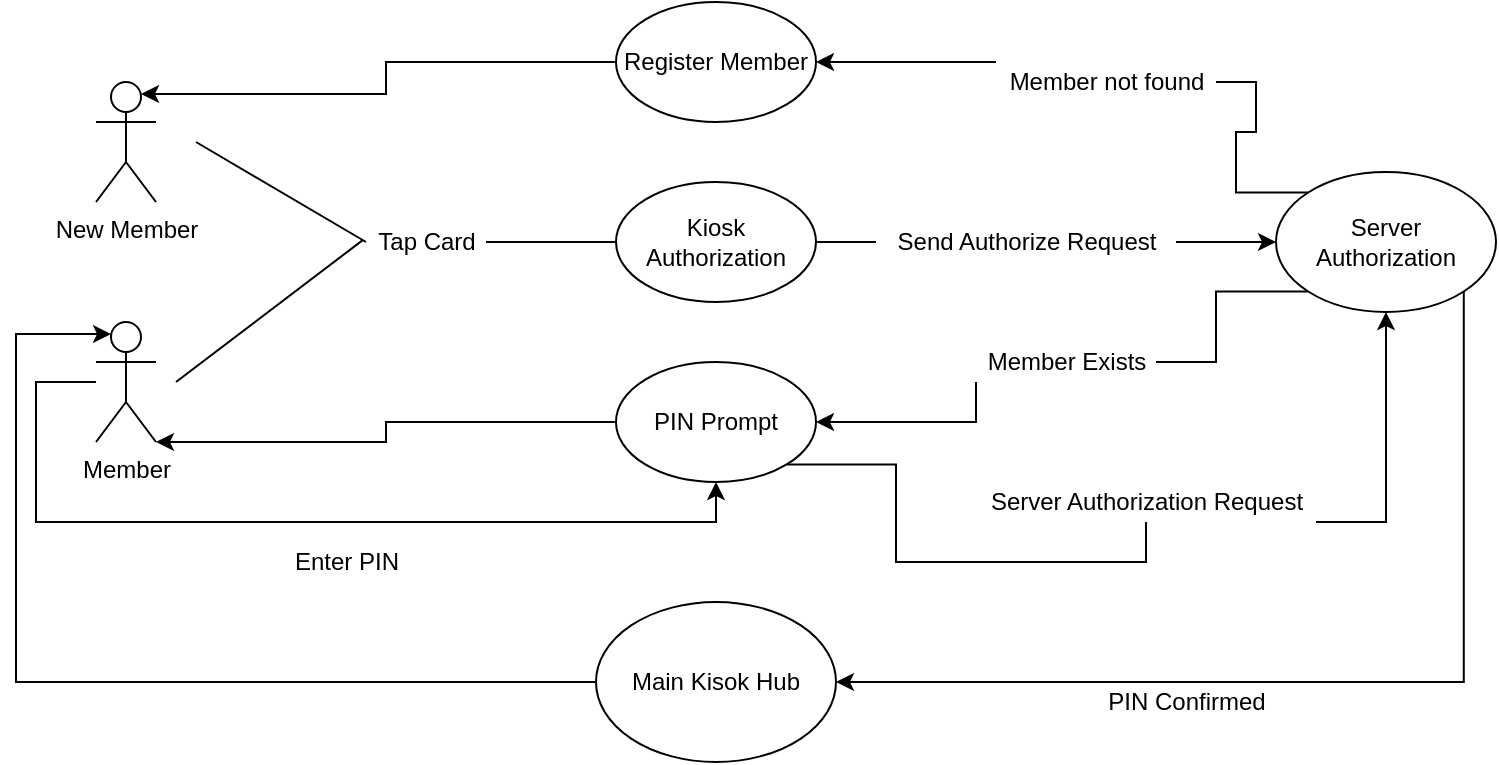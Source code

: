 <mxfile version="15.2.7" type="device"><diagram id="D2-2pOmU90s-htZ6fd_3" name="Page-1"><mxGraphModel dx="1038" dy="607" grid="1" gridSize="10" guides="1" tooltips="1" connect="1" arrows="1" fold="1" page="1" pageScale="1" pageWidth="850" pageHeight="1100" math="0" shadow="0"><root><mxCell id="0"/><mxCell id="1" parent="0"/><mxCell id="IIPogBVm5dtW8EUaNAQ2-1" value="New Member" style="shape=umlActor;verticalLabelPosition=bottom;verticalAlign=top;html=1;outlineConnect=0;" vertex="1" parent="1"><mxGeometry x="100" y="240" width="30" height="60" as="geometry"/></mxCell><mxCell id="IIPogBVm5dtW8EUaNAQ2-11" style="edgeStyle=orthogonalEdgeStyle;rounded=0;orthogonalLoop=1;jettySize=auto;html=1;exitX=1;exitY=0.5;exitDx=0;exitDy=0;entryX=0;entryY=0.5;entryDx=0;entryDy=0;startArrow=none;" edge="1" parent="1" source="IIPogBVm5dtW8EUaNAQ2-12" target="IIPogBVm5dtW8EUaNAQ2-10"><mxGeometry relative="1" as="geometry"/></mxCell><mxCell id="IIPogBVm5dtW8EUaNAQ2-3" value="Kiosk Authorization" style="ellipse;whiteSpace=wrap;html=1;" vertex="1" parent="1"><mxGeometry x="360" y="290" width="100" height="60" as="geometry"/></mxCell><mxCell id="IIPogBVm5dtW8EUaNAQ2-4" value="" style="endArrow=none;html=1;entryX=0;entryY=0.5;entryDx=0;entryDy=0;startArrow=none;" edge="1" parent="1" source="IIPogBVm5dtW8EUaNAQ2-5" target="IIPogBVm5dtW8EUaNAQ2-3"><mxGeometry width="50" height="50" relative="1" as="geometry"><mxPoint x="180" y="330" as="sourcePoint"/><mxPoint x="420" y="490" as="targetPoint"/></mxGeometry></mxCell><mxCell id="IIPogBVm5dtW8EUaNAQ2-5" value="Tap Card" style="text;html=1;align=center;verticalAlign=middle;resizable=0;points=[];autosize=1;strokeColor=none;fillColor=none;" vertex="1" parent="1"><mxGeometry x="235" y="310" width="60" height="20" as="geometry"/></mxCell><mxCell id="IIPogBVm5dtW8EUaNAQ2-6" value="" style="endArrow=none;html=1;entryX=0;entryY=0.5;entryDx=0;entryDy=0;" edge="1" parent="1" target="IIPogBVm5dtW8EUaNAQ2-5"><mxGeometry width="50" height="50" relative="1" as="geometry"><mxPoint x="150" y="270" as="sourcePoint"/><mxPoint x="340" y="330" as="targetPoint"/></mxGeometry></mxCell><mxCell id="IIPogBVm5dtW8EUaNAQ2-25" style="edgeStyle=orthogonalEdgeStyle;rounded=0;orthogonalLoop=1;jettySize=auto;html=1;entryX=0.5;entryY=1;entryDx=0;entryDy=0;" edge="1" parent="1" source="IIPogBVm5dtW8EUaNAQ2-7" target="IIPogBVm5dtW8EUaNAQ2-18"><mxGeometry relative="1" as="geometry"><Array as="points"><mxPoint x="70" y="390"/><mxPoint x="70" y="460"/><mxPoint x="410" y="460"/></Array></mxGeometry></mxCell><mxCell id="IIPogBVm5dtW8EUaNAQ2-7" value="Member" style="shape=umlActor;verticalLabelPosition=bottom;verticalAlign=top;html=1;outlineConnect=0;" vertex="1" parent="1"><mxGeometry x="100" y="360" width="30" height="60" as="geometry"/></mxCell><mxCell id="IIPogBVm5dtW8EUaNAQ2-8" value="" style="endArrow=none;html=1;entryX=-0.03;entryY=0.46;entryDx=0;entryDy=0;entryPerimeter=0;" edge="1" parent="1" target="IIPogBVm5dtW8EUaNAQ2-5"><mxGeometry width="50" height="50" relative="1" as="geometry"><mxPoint x="140" y="390" as="sourcePoint"/><mxPoint x="420" y="490" as="targetPoint"/></mxGeometry></mxCell><mxCell id="IIPogBVm5dtW8EUaNAQ2-17" style="edgeStyle=orthogonalEdgeStyle;rounded=0;orthogonalLoop=1;jettySize=auto;html=1;exitX=0;exitY=0;exitDx=0;exitDy=0;entryX=1;entryY=0.5;entryDx=0;entryDy=0;startArrow=none;" edge="1" parent="1" source="IIPogBVm5dtW8EUaNAQ2-23" target="IIPogBVm5dtW8EUaNAQ2-14"><mxGeometry relative="1" as="geometry"><Array as="points"><mxPoint x="540" y="230"/></Array></mxGeometry></mxCell><mxCell id="IIPogBVm5dtW8EUaNAQ2-19" style="edgeStyle=orthogonalEdgeStyle;rounded=0;orthogonalLoop=1;jettySize=auto;html=1;exitX=0;exitY=1;exitDx=0;exitDy=0;entryX=1;entryY=0.5;entryDx=0;entryDy=0;startArrow=none;" edge="1" parent="1" source="IIPogBVm5dtW8EUaNAQ2-21" target="IIPogBVm5dtW8EUaNAQ2-18"><mxGeometry relative="1" as="geometry"/></mxCell><mxCell id="IIPogBVm5dtW8EUaNAQ2-33" style="edgeStyle=orthogonalEdgeStyle;rounded=0;orthogonalLoop=1;jettySize=auto;html=1;exitX=1;exitY=1;exitDx=0;exitDy=0;entryX=1;entryY=0.5;entryDx=0;entryDy=0;" edge="1" parent="1" source="IIPogBVm5dtW8EUaNAQ2-10" target="IIPogBVm5dtW8EUaNAQ2-32"><mxGeometry relative="1" as="geometry"><Array as="points"><mxPoint x="784" y="540"/></Array></mxGeometry></mxCell><mxCell id="IIPogBVm5dtW8EUaNAQ2-10" value="Server Authorization" style="ellipse;whiteSpace=wrap;html=1;" vertex="1" parent="1"><mxGeometry x="690" y="285" width="110" height="70" as="geometry"/></mxCell><mxCell id="IIPogBVm5dtW8EUaNAQ2-12" value="Send Authorize Request" style="text;html=1;align=center;verticalAlign=middle;resizable=0;points=[];autosize=1;strokeColor=none;fillColor=none;" vertex="1" parent="1"><mxGeometry x="490" y="310" width="150" height="20" as="geometry"/></mxCell><mxCell id="IIPogBVm5dtW8EUaNAQ2-13" value="" style="edgeStyle=orthogonalEdgeStyle;rounded=0;orthogonalLoop=1;jettySize=auto;html=1;exitX=1;exitY=0.5;exitDx=0;exitDy=0;entryX=0;entryY=0.5;entryDx=0;entryDy=0;endArrow=none;" edge="1" parent="1" source="IIPogBVm5dtW8EUaNAQ2-3" target="IIPogBVm5dtW8EUaNAQ2-12"><mxGeometry relative="1" as="geometry"><mxPoint x="460" y="320" as="sourcePoint"/><mxPoint x="590" y="320" as="targetPoint"/></mxGeometry></mxCell><mxCell id="IIPogBVm5dtW8EUaNAQ2-16" style="edgeStyle=orthogonalEdgeStyle;rounded=0;orthogonalLoop=1;jettySize=auto;html=1;exitX=0;exitY=0.5;exitDx=0;exitDy=0;entryX=0.75;entryY=0.1;entryDx=0;entryDy=0;entryPerimeter=0;" edge="1" parent="1" source="IIPogBVm5dtW8EUaNAQ2-14" target="IIPogBVm5dtW8EUaNAQ2-1"><mxGeometry relative="1" as="geometry"/></mxCell><mxCell id="IIPogBVm5dtW8EUaNAQ2-14" value="Register Member" style="ellipse;whiteSpace=wrap;html=1;" vertex="1" parent="1"><mxGeometry x="360" y="200" width="100" height="60" as="geometry"/></mxCell><mxCell id="IIPogBVm5dtW8EUaNAQ2-20" style="edgeStyle=orthogonalEdgeStyle;rounded=0;orthogonalLoop=1;jettySize=auto;html=1;exitX=0;exitY=0.5;exitDx=0;exitDy=0;entryX=1;entryY=1;entryDx=0;entryDy=0;entryPerimeter=0;" edge="1" parent="1" source="IIPogBVm5dtW8EUaNAQ2-18" target="IIPogBVm5dtW8EUaNAQ2-7"><mxGeometry relative="1" as="geometry"><Array as="points"><mxPoint x="245" y="410"/><mxPoint x="245" y="420"/></Array></mxGeometry></mxCell><mxCell id="IIPogBVm5dtW8EUaNAQ2-29" style="edgeStyle=orthogonalEdgeStyle;rounded=0;orthogonalLoop=1;jettySize=auto;html=1;exitX=1;exitY=1;exitDx=0;exitDy=0;entryX=0.5;entryY=1;entryDx=0;entryDy=0;startArrow=none;" edge="1" parent="1" source="IIPogBVm5dtW8EUaNAQ2-30" target="IIPogBVm5dtW8EUaNAQ2-10"><mxGeometry relative="1" as="geometry"><Array as="points"><mxPoint x="745" y="460"/></Array></mxGeometry></mxCell><mxCell id="IIPogBVm5dtW8EUaNAQ2-18" value="PIN Prompt" style="ellipse;whiteSpace=wrap;html=1;" vertex="1" parent="1"><mxGeometry x="360" y="380" width="100" height="60" as="geometry"/></mxCell><mxCell id="IIPogBVm5dtW8EUaNAQ2-21" value="Member Exists" style="text;html=1;align=center;verticalAlign=middle;resizable=0;points=[];autosize=1;strokeColor=none;fillColor=none;" vertex="1" parent="1"><mxGeometry x="540" y="370" width="90" height="20" as="geometry"/></mxCell><mxCell id="IIPogBVm5dtW8EUaNAQ2-22" value="" style="edgeStyle=orthogonalEdgeStyle;rounded=0;orthogonalLoop=1;jettySize=auto;html=1;exitX=0;exitY=1;exitDx=0;exitDy=0;entryX=1;entryY=0.5;entryDx=0;entryDy=0;endArrow=none;" edge="1" parent="1" source="IIPogBVm5dtW8EUaNAQ2-10" target="IIPogBVm5dtW8EUaNAQ2-21"><mxGeometry relative="1" as="geometry"><mxPoint x="706.109" y="344.749" as="sourcePoint"/><mxPoint x="460" y="410" as="targetPoint"/></mxGeometry></mxCell><mxCell id="IIPogBVm5dtW8EUaNAQ2-23" value="Member not found" style="text;html=1;align=center;verticalAlign=middle;resizable=0;points=[];autosize=1;strokeColor=none;fillColor=none;" vertex="1" parent="1"><mxGeometry x="550" y="230" width="110" height="20" as="geometry"/></mxCell><mxCell id="IIPogBVm5dtW8EUaNAQ2-24" value="" style="edgeStyle=orthogonalEdgeStyle;rounded=0;orthogonalLoop=1;jettySize=auto;html=1;exitX=0;exitY=0;exitDx=0;exitDy=0;entryX=1;entryY=0.5;entryDx=0;entryDy=0;endArrow=none;" edge="1" parent="1" source="IIPogBVm5dtW8EUaNAQ2-10" target="IIPogBVm5dtW8EUaNAQ2-23"><mxGeometry relative="1" as="geometry"><mxPoint x="706.109" y="295.251" as="sourcePoint"/><mxPoint x="460" y="230" as="targetPoint"/></mxGeometry></mxCell><mxCell id="IIPogBVm5dtW8EUaNAQ2-26" value="Enter PIN" style="text;html=1;align=center;verticalAlign=middle;resizable=0;points=[];autosize=1;strokeColor=none;fillColor=none;" vertex="1" parent="1"><mxGeometry x="190" y="470" width="70" height="20" as="geometry"/></mxCell><mxCell id="IIPogBVm5dtW8EUaNAQ2-30" value="Server Authorization Request" style="text;html=1;align=center;verticalAlign=middle;resizable=0;points=[];autosize=1;strokeColor=none;fillColor=none;" vertex="1" parent="1"><mxGeometry x="540" y="440" width="170" height="20" as="geometry"/></mxCell><mxCell id="IIPogBVm5dtW8EUaNAQ2-31" value="" style="edgeStyle=orthogonalEdgeStyle;rounded=0;orthogonalLoop=1;jettySize=auto;html=1;exitX=1;exitY=1;exitDx=0;exitDy=0;entryX=0.5;entryY=1;entryDx=0;entryDy=0;endArrow=none;" edge="1" parent="1" source="IIPogBVm5dtW8EUaNAQ2-18" target="IIPogBVm5dtW8EUaNAQ2-30"><mxGeometry relative="1" as="geometry"><mxPoint x="445.355" y="431.213" as="sourcePoint"/><mxPoint x="745" y="355" as="targetPoint"/></mxGeometry></mxCell><mxCell id="IIPogBVm5dtW8EUaNAQ2-37" style="edgeStyle=orthogonalEdgeStyle;rounded=0;orthogonalLoop=1;jettySize=auto;html=1;exitX=0;exitY=0.5;exitDx=0;exitDy=0;entryX=0.25;entryY=0.1;entryDx=0;entryDy=0;entryPerimeter=0;" edge="1" parent="1" source="IIPogBVm5dtW8EUaNAQ2-32" target="IIPogBVm5dtW8EUaNAQ2-7"><mxGeometry relative="1" as="geometry"><Array as="points"><mxPoint x="60" y="540"/><mxPoint x="60" y="366"/></Array></mxGeometry></mxCell><mxCell id="IIPogBVm5dtW8EUaNAQ2-32" value="Main Kisok Hub" style="ellipse;whiteSpace=wrap;html=1;" vertex="1" parent="1"><mxGeometry x="350" y="500" width="120" height="80" as="geometry"/></mxCell><mxCell id="IIPogBVm5dtW8EUaNAQ2-34" value="PIN Confirmed" style="text;html=1;align=center;verticalAlign=middle;resizable=0;points=[];autosize=1;strokeColor=none;fillColor=none;" vertex="1" parent="1"><mxGeometry x="600" y="540" width="90" height="20" as="geometry"/></mxCell></root></mxGraphModel></diagram></mxfile>